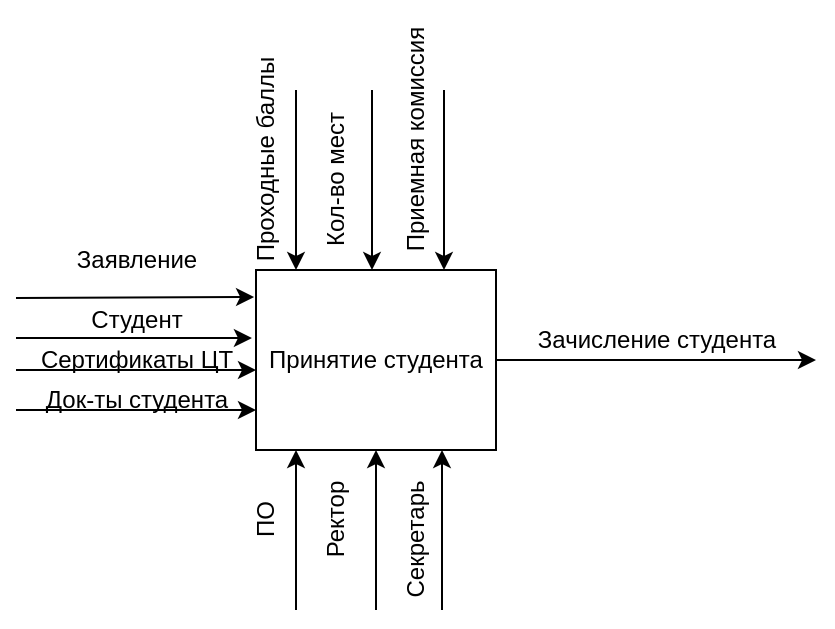 <mxfile version="20.5.3" type="device" pages="2"><diagram id="lgiim3GKsJSHsbGbB3JS" name="IDEFO-1"><mxGraphModel dx="1422" dy="794" grid="1" gridSize="10" guides="1" tooltips="1" connect="1" arrows="1" fold="1" page="1" pageScale="1" pageWidth="827" pageHeight="1169" math="0" shadow="0"><root><mxCell id="0"/><mxCell id="1" parent="0"/><mxCell id="M27UChxGNPE3Rf63cGuV-1" value="Принятие студента" style="rounded=0;whiteSpace=wrap;html=1;" vertex="1" parent="1"><mxGeometry x="320" y="250" width="120" height="90" as="geometry"/></mxCell><mxCell id="M27UChxGNPE3Rf63cGuV-2" value="" style="endArrow=classic;html=1;rounded=0;entryX=-0.008;entryY=0.15;entryDx=0;entryDy=0;entryPerimeter=0;" edge="1" parent="1" target="M27UChxGNPE3Rf63cGuV-1"><mxGeometry width="50" height="50" relative="1" as="geometry"><mxPoint x="200" y="264" as="sourcePoint"/><mxPoint x="270" y="280" as="targetPoint"/><Array as="points"/></mxGeometry></mxCell><mxCell id="M27UChxGNPE3Rf63cGuV-3" value="" style="endArrow=classic;html=1;rounded=0;" edge="1" parent="1"><mxGeometry width="50" height="50" relative="1" as="geometry"><mxPoint x="200" y="320" as="sourcePoint"/><mxPoint x="320" y="320" as="targetPoint"/><Array as="points"/></mxGeometry></mxCell><mxCell id="M27UChxGNPE3Rf63cGuV-4" value="Заявление" style="text;html=1;resizable=0;autosize=1;align=center;verticalAlign=middle;points=[];fillColor=none;strokeColor=none;rounded=0;" vertex="1" parent="1"><mxGeometry x="220" y="230" width="80" height="30" as="geometry"/></mxCell><mxCell id="M27UChxGNPE3Rf63cGuV-5" value="Док-ты студента" style="text;html=1;resizable=0;autosize=1;align=center;verticalAlign=middle;points=[];fillColor=none;strokeColor=none;rounded=0;" vertex="1" parent="1"><mxGeometry x="205" y="300" width="110" height="30" as="geometry"/></mxCell><mxCell id="M27UChxGNPE3Rf63cGuV-6" value="" style="endArrow=classic;html=1;rounded=0;" edge="1" parent="1"><mxGeometry width="50" height="50" relative="1" as="geometry"><mxPoint x="340" y="160" as="sourcePoint"/><mxPoint x="340" y="250" as="targetPoint"/></mxGeometry></mxCell><mxCell id="M27UChxGNPE3Rf63cGuV-7" value="Проходные баллы" style="text;html=1;resizable=0;autosize=1;align=center;verticalAlign=middle;points=[];fillColor=none;strokeColor=none;rounded=0;rotation=-90;" vertex="1" parent="1"><mxGeometry x="260" y="180" width="130" height="30" as="geometry"/></mxCell><mxCell id="M27UChxGNPE3Rf63cGuV-8" value="" style="endArrow=classic;html=1;rounded=0;" edge="1" parent="1"><mxGeometry width="50" height="50" relative="1" as="geometry"><mxPoint x="378" y="160" as="sourcePoint"/><mxPoint x="378" y="250" as="targetPoint"/></mxGeometry></mxCell><mxCell id="M27UChxGNPE3Rf63cGuV-9" value="Кол-во мест" style="text;html=1;resizable=0;autosize=1;align=center;verticalAlign=middle;points=[];fillColor=none;strokeColor=none;rounded=0;rotation=-90;" vertex="1" parent="1"><mxGeometry x="315" y="190" width="90" height="30" as="geometry"/></mxCell><mxCell id="M27UChxGNPE3Rf63cGuV-10" value="" style="endArrow=classic;html=1;rounded=0;" edge="1" parent="1"><mxGeometry width="50" height="50" relative="1" as="geometry"><mxPoint x="340" y="420" as="sourcePoint"/><mxPoint x="340" y="340" as="targetPoint"/></mxGeometry></mxCell><mxCell id="M27UChxGNPE3Rf63cGuV-11" value="" style="endArrow=classic;html=1;rounded=0;" edge="1" parent="1"><mxGeometry width="50" height="50" relative="1" as="geometry"><mxPoint x="380" y="420" as="sourcePoint"/><mxPoint x="380" y="340" as="targetPoint"/></mxGeometry></mxCell><mxCell id="M27UChxGNPE3Rf63cGuV-12" value="" style="endArrow=classic;html=1;rounded=0;" edge="1" parent="1"><mxGeometry width="50" height="50" relative="1" as="geometry"><mxPoint x="200" y="300" as="sourcePoint"/><mxPoint x="320" y="300" as="targetPoint"/></mxGeometry></mxCell><mxCell id="M27UChxGNPE3Rf63cGuV-13" value="ПО" style="text;html=1;resizable=0;autosize=1;align=center;verticalAlign=middle;points=[];fillColor=none;strokeColor=none;rounded=0;rotation=-90;" vertex="1" parent="1"><mxGeometry x="305" y="360" width="40" height="30" as="geometry"/></mxCell><mxCell id="M27UChxGNPE3Rf63cGuV-14" value="Студент" style="text;html=1;resizable=0;autosize=1;align=center;verticalAlign=middle;points=[];fillColor=none;strokeColor=none;rounded=0;rotation=0;" vertex="1" parent="1"><mxGeometry x="225" y="260" width="70" height="30" as="geometry"/></mxCell><mxCell id="M27UChxGNPE3Rf63cGuV-15" value="Приемная комиссия" style="text;html=1;resizable=0;autosize=1;align=center;verticalAlign=middle;points=[];fillColor=none;strokeColor=none;rounded=0;rotation=-90;" vertex="1" parent="1"><mxGeometry x="330" y="170" width="140" height="30" as="geometry"/></mxCell><mxCell id="M27UChxGNPE3Rf63cGuV-17" value="" style="endArrow=classic;html=1;rounded=0;exitX=1;exitY=0.5;exitDx=0;exitDy=0;" edge="1" parent="1" source="M27UChxGNPE3Rf63cGuV-1"><mxGeometry width="50" height="50" relative="1" as="geometry"><mxPoint x="470" y="300" as="sourcePoint"/><mxPoint x="600" y="295" as="targetPoint"/></mxGeometry></mxCell><mxCell id="M27UChxGNPE3Rf63cGuV-18" value="Зачисление студента" style="text;html=1;resizable=0;autosize=1;align=center;verticalAlign=middle;points=[];fillColor=none;strokeColor=none;rounded=0;" vertex="1" parent="1"><mxGeometry x="450" y="270" width="140" height="30" as="geometry"/></mxCell><mxCell id="M27UChxGNPE3Rf63cGuV-23" value="" style="endArrow=classic;html=1;rounded=0;entryX=-0.017;entryY=0.378;entryDx=0;entryDy=0;entryPerimeter=0;" edge="1" parent="1" target="M27UChxGNPE3Rf63cGuV-1"><mxGeometry width="50" height="50" relative="1" as="geometry"><mxPoint x="200" y="284" as="sourcePoint"/><mxPoint x="315.0" y="284.5" as="targetPoint"/><Array as="points"/></mxGeometry></mxCell><mxCell id="M27UChxGNPE3Rf63cGuV-25" value="Сертификаты ЦТ" style="text;html=1;resizable=0;autosize=1;align=center;verticalAlign=middle;points=[];fillColor=none;strokeColor=none;rounded=0;" vertex="1" parent="1"><mxGeometry x="200" y="280" width="120" height="30" as="geometry"/></mxCell><mxCell id="M27UChxGNPE3Rf63cGuV-28" value="" style="endArrow=classic;html=1;rounded=0;" edge="1" parent="1"><mxGeometry width="50" height="50" relative="1" as="geometry"><mxPoint x="414" y="160" as="sourcePoint"/><mxPoint x="414" y="250" as="targetPoint"/></mxGeometry></mxCell><mxCell id="M27UChxGNPE3Rf63cGuV-29" value="Ректор" style="text;html=1;resizable=0;autosize=1;align=center;verticalAlign=middle;points=[];fillColor=none;strokeColor=none;rounded=0;rotation=-90;" vertex="1" parent="1"><mxGeometry x="330" y="360" width="60" height="30" as="geometry"/></mxCell><mxCell id="M27UChxGNPE3Rf63cGuV-31" value="" style="endArrow=classic;html=1;rounded=0;" edge="1" parent="1"><mxGeometry width="50" height="50" relative="1" as="geometry"><mxPoint x="413" y="420" as="sourcePoint"/><mxPoint x="413" y="340" as="targetPoint"/></mxGeometry></mxCell><mxCell id="M27UChxGNPE3Rf63cGuV-32" value="Секретарь" style="text;html=1;resizable=0;autosize=1;align=center;verticalAlign=middle;points=[];fillColor=none;strokeColor=none;rounded=0;rotation=-90;" vertex="1" parent="1"><mxGeometry x="360" y="370" width="80" height="30" as="geometry"/></mxCell></root></mxGraphModel></diagram><diagram id="OWUTjTxOhkvf2zkzu8qI" name="IDEFO-2"><mxGraphModel dx="1422" dy="794" grid="1" gridSize="10" guides="1" tooltips="1" connect="1" arrows="1" fold="1" page="1" pageScale="1" pageWidth="827" pageHeight="1169" math="0" shadow="0"><root><mxCell id="0"/><mxCell id="1" parent="0"/><mxCell id="TpyyJoa9jHpja2rqyZhw-1" value="Занесение данных абитуриента в систему" style="rounded=0;whiteSpace=wrap;html=1;" vertex="1" parent="1"><mxGeometry x="110" y="220" width="120" height="80" as="geometry"/></mxCell><mxCell id="TpyyJoa9jHpja2rqyZhw-2" value="Конкурс на зачисление" style="rounded=0;whiteSpace=wrap;html=1;" vertex="1" parent="1"><mxGeometry x="294" y="320" width="120" height="60" as="geometry"/></mxCell><mxCell id="TpyyJoa9jHpja2rqyZhw-3" value="Принятие решения о зачислении" style="rounded=0;whiteSpace=wrap;html=1;" vertex="1" parent="1"><mxGeometry x="480" y="430" width="120" height="60" as="geometry"/></mxCell><mxCell id="TpyyJoa9jHpja2rqyZhw-4" value="" style="endArrow=classic;html=1;rounded=0;entryX=-0.008;entryY=0.125;entryDx=0;entryDy=0;entryPerimeter=0;" edge="1" parent="1" target="TpyyJoa9jHpja2rqyZhw-1"><mxGeometry width="50" height="50" relative="1" as="geometry"><mxPoint x="40" y="230" as="sourcePoint"/><mxPoint x="80" y="230" as="targetPoint"/></mxGeometry></mxCell><mxCell id="TpyyJoa9jHpja2rqyZhw-5" value="Студент" style="text;html=1;resizable=0;autosize=1;align=center;verticalAlign=middle;points=[];fillColor=none;strokeColor=none;rounded=0;" vertex="1" parent="1"><mxGeometry x="35" y="210" width="70" height="30" as="geometry"/></mxCell><mxCell id="TpyyJoa9jHpja2rqyZhw-6" value="" style="endArrow=classic;html=1;rounded=0;entryX=-0.017;entryY=0.413;entryDx=0;entryDy=0;entryPerimeter=0;" edge="1" parent="1" target="TpyyJoa9jHpja2rqyZhw-1"><mxGeometry width="50" height="50" relative="1" as="geometry"><mxPoint x="40" y="253" as="sourcePoint"/><mxPoint x="90" y="260" as="targetPoint"/></mxGeometry></mxCell><mxCell id="TpyyJoa9jHpja2rqyZhw-7" value="" style="endArrow=classic;html=1;rounded=0;entryX=-0.025;entryY=0.863;entryDx=0;entryDy=0;entryPerimeter=0;" edge="1" parent="1" target="TpyyJoa9jHpja2rqyZhw-1"><mxGeometry width="50" height="50" relative="1" as="geometry"><mxPoint x="30" y="290" as="sourcePoint"/><mxPoint x="80" y="290" as="targetPoint"/></mxGeometry></mxCell><mxCell id="TpyyJoa9jHpja2rqyZhw-8" value="Док-ты" style="text;html=1;resizable=0;autosize=1;align=center;verticalAlign=middle;points=[];fillColor=none;strokeColor=none;rounded=0;" vertex="1" parent="1"><mxGeometry x="40" y="230" width="60" height="30" as="geometry"/></mxCell><mxCell id="VUgFL59m32iIGSo7I05D-1" value="Сертификаты" style="text;html=1;resizable=0;autosize=1;align=center;verticalAlign=middle;points=[];fillColor=none;strokeColor=none;rounded=0;" vertex="1" parent="1"><mxGeometry x="10" y="250" width="100" height="30" as="geometry"/></mxCell><mxCell id="VUgFL59m32iIGSo7I05D-2" value="" style="endArrow=classic;html=1;rounded=0;entryX=-0.025;entryY=0.863;entryDx=0;entryDy=0;entryPerimeter=0;" edge="1" parent="1"><mxGeometry width="50" height="50" relative="1" as="geometry"><mxPoint x="33" y="270.96" as="sourcePoint"/><mxPoint x="110" y="270.0" as="targetPoint"/></mxGeometry></mxCell><mxCell id="VUgFL59m32iIGSo7I05D-4" value="Заявление" style="text;html=1;resizable=0;autosize=1;align=center;verticalAlign=middle;points=[];fillColor=none;strokeColor=none;rounded=0;" vertex="1" parent="1"><mxGeometry x="30" y="270" width="80" height="30" as="geometry"/></mxCell><mxCell id="VUgFL59m32iIGSo7I05D-5" value="" style="endArrow=classic;html=1;rounded=0;exitX=1;exitY=0.5;exitDx=0;exitDy=0;entryX=0.067;entryY=0.017;entryDx=0;entryDy=0;entryPerimeter=0;" edge="1" parent="1" source="TpyyJoa9jHpja2rqyZhw-1" target="TpyyJoa9jHpja2rqyZhw-2"><mxGeometry width="50" height="50" relative="1" as="geometry"><mxPoint x="270" y="280" as="sourcePoint"/><mxPoint x="320" y="230" as="targetPoint"/></mxGeometry></mxCell><mxCell id="VUgFL59m32iIGSo7I05D-6" value="" style="endArrow=classic;html=1;rounded=0;entryX=0.325;entryY=0.025;entryDx=0;entryDy=0;entryPerimeter=0;" edge="1" parent="1" target="TpyyJoa9jHpja2rqyZhw-1"><mxGeometry width="50" height="50" relative="1" as="geometry"><mxPoint x="150" y="110" as="sourcePoint"/><mxPoint x="150" y="120" as="targetPoint"/></mxGeometry></mxCell><mxCell id="VUgFL59m32iIGSo7I05D-7" value="Приемная комиссия" style="text;html=1;resizable=0;autosize=1;align=center;verticalAlign=middle;points=[];fillColor=none;strokeColor=none;rounded=0;rotation=-90;" vertex="1" parent="1"><mxGeometry x="100" y="140" width="140" height="30" as="geometry"/></mxCell><mxCell id="DnkXDi-wcFsSIqCJ1kMT-1" value="" style="endArrow=classic;html=1;rounded=0;" edge="1" parent="1"><mxGeometry width="50" height="50" relative="1" as="geometry"><mxPoint x="150" y="360" as="sourcePoint"/><mxPoint x="150" y="300" as="targetPoint"/></mxGeometry></mxCell><mxCell id="DnkXDi-wcFsSIqCJ1kMT-2" value="ПО" style="text;html=1;resizable=0;autosize=1;align=center;verticalAlign=middle;points=[];fillColor=none;strokeColor=none;rounded=0;" vertex="1" parent="1"><mxGeometry x="105" y="335" width="40" height="30" as="geometry"/></mxCell><mxCell id="DnkXDi-wcFsSIqCJ1kMT-3" value="Данные абитуриента" style="text;html=1;resizable=0;autosize=1;align=center;verticalAlign=middle;points=[];fillColor=none;strokeColor=none;rounded=0;rotation=45;" vertex="1" parent="1"><mxGeometry x="210" y="245" width="140" height="30" as="geometry"/></mxCell><mxCell id="DnkXDi-wcFsSIqCJ1kMT-4" value="" style="endArrow=classic;html=1;rounded=0;exitX=1.1;exitY=0.833;exitDx=0;exitDy=0;exitPerimeter=0;entryX=0.5;entryY=1;entryDx=0;entryDy=0;" edge="1" parent="1" source="DnkXDi-wcFsSIqCJ1kMT-2" target="TpyyJoa9jHpja2rqyZhw-2"><mxGeometry width="50" height="50" relative="1" as="geometry"><mxPoint x="200" y="415" as="sourcePoint"/><mxPoint x="350" y="430" as="targetPoint"/><Array as="points"><mxPoint x="354" y="440"/></Array></mxGeometry></mxCell><mxCell id="DnkXDi-wcFsSIqCJ1kMT-5" value="" style="endArrow=classic;html=1;rounded=0;entryX=0.75;entryY=0;entryDx=0;entryDy=0;" edge="1" parent="1" target="TpyyJoa9jHpja2rqyZhw-2"><mxGeometry width="50" height="50" relative="1" as="geometry"><mxPoint x="384" y="240" as="sourcePoint"/><mxPoint x="410" y="235" as="targetPoint"/></mxGeometry></mxCell><mxCell id="U8FqtobOwRsYysOCI11A-1" value="Проходные баллы" style="text;html=1;resizable=0;autosize=1;align=center;verticalAlign=middle;points=[];fillColor=none;strokeColor=none;rounded=0;rotation=-90;" vertex="1" parent="1"><mxGeometry x="340" y="245" width="130" height="30" as="geometry"/></mxCell><mxCell id="Ipr7fgx1pqWQ4nZ6KV0g-1" value="Кол-во мест" style="text;html=1;resizable=0;autosize=1;align=center;verticalAlign=middle;points=[];fillColor=none;strokeColor=none;rounded=0;rotation=-90;" vertex="1" parent="1"><mxGeometry x="324" y="245" width="90" height="30" as="geometry"/></mxCell><mxCell id="Ipr7fgx1pqWQ4nZ6KV0g-2" value="" style="endArrow=classic;html=1;rounded=0;entryX=0.75;entryY=0;entryDx=0;entryDy=0;" edge="1" parent="1"><mxGeometry width="50" height="50" relative="1" as="geometry"><mxPoint x="360" y="240" as="sourcePoint"/><mxPoint x="360" y="320" as="targetPoint"/></mxGeometry></mxCell><mxCell id="flO5FYyzADyVY3vs2Oi0-1" value="" style="endArrow=classic;html=1;rounded=0;entryX=0.4;entryY=0.033;entryDx=0;entryDy=0;entryPerimeter=0;" edge="1" parent="1" source="VUgFL59m32iIGSo7I05D-7" target="TpyyJoa9jHpja2rqyZhw-2"><mxGeometry width="50" height="50" relative="1" as="geometry"><mxPoint x="410" y="240" as="sourcePoint"/><mxPoint x="380" y="200" as="targetPoint"/><Array as="points"><mxPoint x="340" y="160"/></Array></mxGeometry></mxCell><mxCell id="flO5FYyzADyVY3vs2Oi0-2" value="" style="endArrow=classic;html=1;rounded=0;exitX=1;exitY=0.75;exitDx=0;exitDy=0;entryX=0;entryY=0.5;entryDx=0;entryDy=0;" edge="1" parent="1" source="TpyyJoa9jHpja2rqyZhw-2" target="TpyyJoa9jHpja2rqyZhw-3"><mxGeometry width="50" height="50" relative="1" as="geometry"><mxPoint x="410" y="440" as="sourcePoint"/><mxPoint x="460" y="390" as="targetPoint"/></mxGeometry></mxCell><mxCell id="flO5FYyzADyVY3vs2Oi0-3" value="Результаты конкурса" style="text;html=1;resizable=0;autosize=1;align=center;verticalAlign=middle;points=[];fillColor=none;strokeColor=none;rounded=0;rotation=45;" vertex="1" parent="1"><mxGeometry x="390" y="365" width="140" height="30" as="geometry"/></mxCell><mxCell id="flO5FYyzADyVY3vs2Oi0-4" value="" style="endArrow=classic;html=1;rounded=0;" edge="1" parent="1"><mxGeometry width="50" height="50" relative="1" as="geometry"><mxPoint x="510" y="550" as="sourcePoint"/><mxPoint x="510" y="490" as="targetPoint"/></mxGeometry></mxCell><mxCell id="q2OwjPmlL9UQ-ygxBX5e-1" value="Ректор" style="text;html=1;resizable=0;autosize=1;align=center;verticalAlign=middle;points=[];fillColor=none;strokeColor=none;rounded=0;rotation=-90;" vertex="1" parent="1"><mxGeometry x="500" y="510" width="60" height="30" as="geometry"/></mxCell><mxCell id="roYx8KODRX-_N3_3P9nV-1" value="Секретарь" style="text;html=1;resizable=0;autosize=1;align=center;verticalAlign=middle;points=[];fillColor=none;strokeColor=none;rounded=0;rotation=-90;" vertex="1" parent="1"><mxGeometry x="540" y="510" width="80" height="30" as="geometry"/></mxCell><mxCell id="roYx8KODRX-_N3_3P9nV-2" value="" style="endArrow=classic;html=1;rounded=0;" edge="1" parent="1"><mxGeometry width="50" height="50" relative="1" as="geometry"><mxPoint x="565" y="550" as="sourcePoint"/><mxPoint x="565" y="490" as="targetPoint"/></mxGeometry></mxCell><mxCell id="roYx8KODRX-_N3_3P9nV-3" value="" style="endArrow=classic;html=1;rounded=0;entryX=0.667;entryY=0;entryDx=0;entryDy=0;entryPerimeter=0;" edge="1" parent="1" target="TpyyJoa9jHpja2rqyZhw-3"><mxGeometry width="50" height="50" relative="1" as="geometry"><mxPoint x="340" y="160" as="sourcePoint"/><mxPoint x="390" y="110" as="targetPoint"/><Array as="points"><mxPoint x="560" y="160"/></Array></mxGeometry></mxCell><mxCell id="roYx8KODRX-_N3_3P9nV-4" value="" style="endArrow=classic;html=1;rounded=0;exitX=1;exitY=0.5;exitDx=0;exitDy=0;" edge="1" parent="1" source="TpyyJoa9jHpja2rqyZhw-3"><mxGeometry width="50" height="50" relative="1" as="geometry"><mxPoint x="620" y="460" as="sourcePoint"/><mxPoint x="690" y="460" as="targetPoint"/></mxGeometry></mxCell><mxCell id="roYx8KODRX-_N3_3P9nV-5" value="Зачисление" style="text;html=1;resizable=0;autosize=1;align=center;verticalAlign=middle;points=[];fillColor=none;strokeColor=none;rounded=0;rotation=0;" vertex="1" parent="1"><mxGeometry x="600" y="430" width="90" height="30" as="geometry"/></mxCell></root></mxGraphModel></diagram></mxfile>